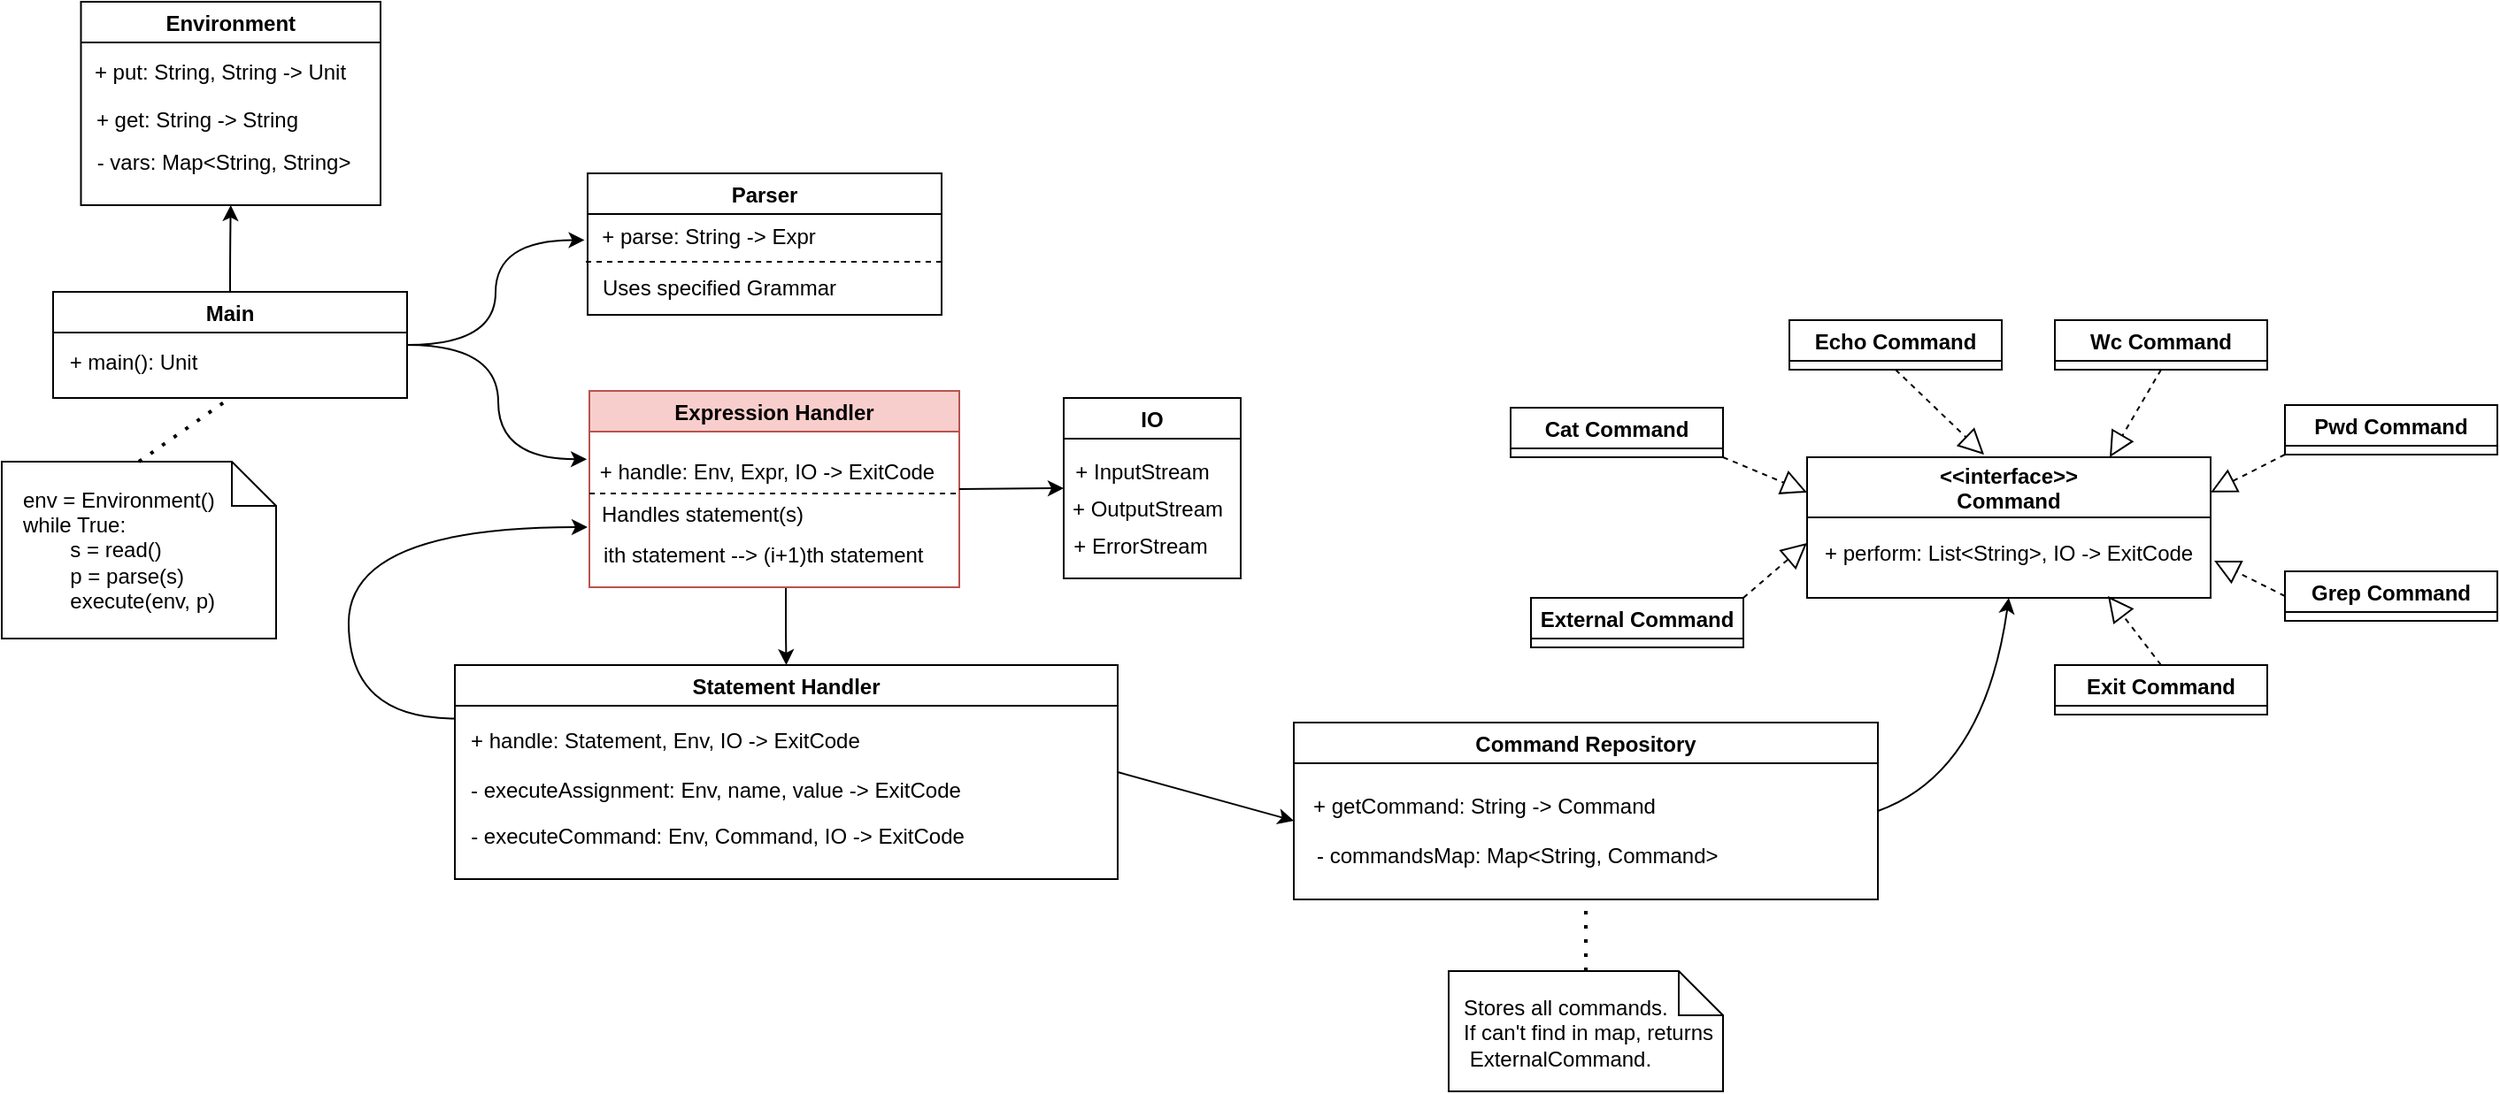 <mxfile version="16.5.2" type="device"><diagram id="C5RBs43oDa-KdzZeNtuy" name="Page-1"><mxGraphModel dx="1483" dy="831" grid="1" gridSize="10" guides="1" tooltips="1" connect="1" arrows="1" fold="1" page="1" pageScale="1" pageWidth="827" pageHeight="1169" math="0" shadow="0"><root><mxCell id="WIyWlLk6GJQsqaUBKTNV-0"/><mxCell id="WIyWlLk6GJQsqaUBKTNV-1" parent="WIyWlLk6GJQsqaUBKTNV-0"/><mxCell id="Cs-a5WnQPKpJlkeCqXBm-17" style="edgeStyle=orthogonalEdgeStyle;orthogonalLoop=1;jettySize=auto;html=1;entryX=0.002;entryY=0.587;entryDx=0;entryDy=0;entryPerimeter=0;curved=1;" parent="WIyWlLk6GJQsqaUBKTNV-1" source="Cs-a5WnQPKpJlkeCqXBm-9" target="Cs-a5WnQPKpJlkeCqXBm-2" edge="1"><mxGeometry relative="1" as="geometry"/></mxCell><mxCell id="Cs-a5WnQPKpJlkeCqXBm-27" style="edgeStyle=orthogonalEdgeStyle;curved=1;orthogonalLoop=1;jettySize=auto;html=1;entryX=-0.007;entryY=0.348;entryDx=0;entryDy=0;entryPerimeter=0;" parent="WIyWlLk6GJQsqaUBKTNV-1" source="Cs-a5WnQPKpJlkeCqXBm-9" target="Cs-a5WnQPKpJlkeCqXBm-18" edge="1"><mxGeometry relative="1" as="geometry"/></mxCell><mxCell id="Cs-a5WnQPKpJlkeCqXBm-44" style="edgeStyle=orthogonalEdgeStyle;curved=1;orthogonalLoop=1;jettySize=auto;html=1;entryX=0.5;entryY=1;entryDx=0;entryDy=0;" parent="WIyWlLk6GJQsqaUBKTNV-1" source="Cs-a5WnQPKpJlkeCqXBm-9" target="Cs-a5WnQPKpJlkeCqXBm-37" edge="1"><mxGeometry relative="1" as="geometry"/></mxCell><mxCell id="Cs-a5WnQPKpJlkeCqXBm-9" value="Main" style="swimlane;" parent="WIyWlLk6GJQsqaUBKTNV-1" vertex="1"><mxGeometry x="149" y="218" width="200" height="60" as="geometry"/></mxCell><mxCell id="Cs-a5WnQPKpJlkeCqXBm-11" value="+ main(): Unit" style="text;html=1;align=center;verticalAlign=middle;resizable=0;points=[];autosize=1;strokeColor=none;fillColor=none;" parent="Cs-a5WnQPKpJlkeCqXBm-9" vertex="1"><mxGeometry y="30" width="90" height="20" as="geometry"/></mxCell><mxCell id="Cs-a5WnQPKpJlkeCqXBm-13" value="" style="group" parent="WIyWlLk6GJQsqaUBKTNV-1" vertex="1" connectable="0"><mxGeometry x="450" y="151" width="201" height="80" as="geometry"/></mxCell><mxCell id="Cs-a5WnQPKpJlkeCqXBm-1" value="Parser" style="swimlane;" parent="Cs-a5WnQPKpJlkeCqXBm-13" vertex="1"><mxGeometry x="1" width="200" height="80" as="geometry"/></mxCell><mxCell id="Cs-a5WnQPKpJlkeCqXBm-7" value="" style="endArrow=none;dashed=1;html=1;rounded=0;" parent="Cs-a5WnQPKpJlkeCqXBm-1" edge="1"><mxGeometry width="50" height="50" relative="1" as="geometry"><mxPoint x="-1" y="50" as="sourcePoint"/><mxPoint x="200" y="50" as="targetPoint"/></mxGeometry></mxCell><mxCell id="Cs-a5WnQPKpJlkeCqXBm-5" value="Uses specified Grammar" style="text;html=1;align=center;verticalAlign=middle;resizable=0;points=[];autosize=1;strokeColor=none;fillColor=none;" parent="Cs-a5WnQPKpJlkeCqXBm-1" vertex="1"><mxGeometry x="-1" y="55" width="150" height="20" as="geometry"/></mxCell><mxCell id="Cs-a5WnQPKpJlkeCqXBm-12" value="" style="group" parent="Cs-a5WnQPKpJlkeCqXBm-13" vertex="1" connectable="0"><mxGeometry y="26" width="135" height="49" as="geometry"/></mxCell><mxCell id="Cs-a5WnQPKpJlkeCqXBm-2" value="+ parse: String -&amp;gt; Expr" style="text;html=1;align=center;verticalAlign=middle;resizable=0;points=[];autosize=1;strokeColor=none;fillColor=none;" parent="Cs-a5WnQPKpJlkeCqXBm-12" vertex="1"><mxGeometry x="-1" width="140" height="20" as="geometry"/></mxCell><mxCell id="uQDbTDQmtZZjswnNIoaJ-18" value="" style="edgeStyle=orthogonalEdgeStyle;rounded=0;orthogonalLoop=1;jettySize=auto;html=1;entryX=0.5;entryY=0;entryDx=0;entryDy=0;" edge="1" parent="WIyWlLk6GJQsqaUBKTNV-1" source="Cs-a5WnQPKpJlkeCqXBm-18" target="Cs-a5WnQPKpJlkeCqXBm-25"><mxGeometry relative="1" as="geometry"><Array as="points"><mxPoint x="563" y="410"/><mxPoint x="563" y="410"/></Array></mxGeometry></mxCell><mxCell id="Cs-a5WnQPKpJlkeCqXBm-18" value="Expression Handler" style="swimlane;fillColor=#f8cecc;strokeColor=#b85450;" parent="WIyWlLk6GJQsqaUBKTNV-1" vertex="1"><mxGeometry x="452" y="274" width="209" height="111" as="geometry"><mxRectangle x="450" y="283" width="150" height="23" as="alternateBounds"/></mxGeometry></mxCell><mxCell id="Cs-a5WnQPKpJlkeCqXBm-34" value="Handles statement(s)" style="text;html=1;align=left;verticalAlign=middle;resizable=0;points=[];autosize=1;strokeColor=none;fillColor=none;" parent="Cs-a5WnQPKpJlkeCqXBm-18" vertex="1"><mxGeometry x="5" y="60" width="130" height="20" as="geometry"/></mxCell><mxCell id="Cs-a5WnQPKpJlkeCqXBm-101" value="ith statement --&amp;gt; (i+1)th statement" style="text;html=1;align=left;verticalAlign=middle;resizable=0;points=[];autosize=1;" parent="Cs-a5WnQPKpJlkeCqXBm-18" vertex="1"><mxGeometry x="6" y="83" width="200" height="20" as="geometry"/></mxCell><mxCell id="uQDbTDQmtZZjswnNIoaJ-16" value="" style="endArrow=none;dashed=1;html=1;rounded=0;" edge="1" parent="Cs-a5WnQPKpJlkeCqXBm-18"><mxGeometry width="50" height="50" relative="1" as="geometry"><mxPoint y="58" as="sourcePoint"/><mxPoint x="208" y="58" as="targetPoint"/></mxGeometry></mxCell><mxCell id="Cs-a5WnQPKpJlkeCqXBm-25" value="Statement Handler" style="swimlane;" parent="WIyWlLk6GJQsqaUBKTNV-1" vertex="1"><mxGeometry x="376" y="429" width="374.5" height="121" as="geometry"/></mxCell><mxCell id="Cs-a5WnQPKpJlkeCqXBm-26" value="- executeAssignment: Env, name, value -&amp;gt; ExitCode" style="text;html=1;align=left;verticalAlign=middle;resizable=0;points=[];autosize=1;strokeColor=none;fillColor=none;" parent="Cs-a5WnQPKpJlkeCqXBm-25" vertex="1"><mxGeometry x="7" y="61" width="290" height="20" as="geometry"/></mxCell><mxCell id="Cs-a5WnQPKpJlkeCqXBm-50" value="+ handle:&amp;nbsp;&lt;span style=&quot;text-align: center&quot;&gt;Statement, Env&lt;/span&gt;&lt;span style=&quot;text-align: center&quot;&gt;, IO -&amp;gt; ExitCode&lt;br&gt;&lt;/span&gt;" style="text;html=1;align=left;verticalAlign=middle;resizable=0;points=[];autosize=1;strokeColor=none;fillColor=none;" parent="Cs-a5WnQPKpJlkeCqXBm-25" vertex="1"><mxGeometry x="7" y="33" width="240" height="20" as="geometry"/></mxCell><mxCell id="Cs-a5WnQPKpJlkeCqXBm-67" value="&lt;div style=&quot;text-align: left&quot;&gt;&lt;span&gt;- executeCommand: Env, Command, IO -&amp;gt; ExitCode&lt;/span&gt;&lt;/div&gt;" style="text;html=1;align=center;verticalAlign=middle;resizable=0;points=[];autosize=1;strokeColor=none;fillColor=none;" parent="Cs-a5WnQPKpJlkeCqXBm-25" vertex="1"><mxGeometry x="3" y="87" width="290" height="20" as="geometry"/></mxCell><mxCell id="Cs-a5WnQPKpJlkeCqXBm-36" value="" style="group" parent="WIyWlLk6GJQsqaUBKTNV-1" vertex="1" connectable="0"><mxGeometry x="164" y="54" width="170" height="115" as="geometry"/></mxCell><mxCell id="Cs-a5WnQPKpJlkeCqXBm-37" value="Environment" style="swimlane;" parent="Cs-a5WnQPKpJlkeCqXBm-36" vertex="1"><mxGeometry x="0.745" width="169.255" height="115.0" as="geometry"/></mxCell><mxCell id="Cs-a5WnQPKpJlkeCqXBm-100" value="+ put: String, String -&amp;gt; Unit" style="text;html=1;align=center;verticalAlign=middle;resizable=0;points=[];autosize=1;strokeColor=none;fillColor=none;" parent="Cs-a5WnQPKpJlkeCqXBm-37" vertex="1"><mxGeometry x="-1.741" y="29.998" width="160" height="20" as="geometry"/></mxCell><mxCell id="uQDbTDQmtZZjswnNIoaJ-15" value="+ get: String -&amp;gt; String" style="text;html=1;align=center;verticalAlign=middle;resizable=0;points=[];autosize=1;strokeColor=none;fillColor=none;" vertex="1" parent="Cs-a5WnQPKpJlkeCqXBm-37"><mxGeometry x="-0.001" y="56.998" width="130" height="20" as="geometry"/></mxCell><mxCell id="Cs-a5WnQPKpJlkeCqXBm-42" value="- vars: Map&amp;lt;String, String&amp;gt;" style="text;html=1;align=center;verticalAlign=middle;resizable=0;points=[];autosize=1;strokeColor=none;fillColor=none;" parent="Cs-a5WnQPKpJlkeCqXBm-37" vertex="1"><mxGeometry x="-9.104e-15" y="81.003" width="160" height="20" as="geometry"/></mxCell><mxCell id="Cs-a5WnQPKpJlkeCqXBm-61" style="edgeStyle=orthogonalEdgeStyle;curved=1;orthogonalLoop=1;jettySize=auto;html=1;exitX=0;exitY=0.25;exitDx=0;exitDy=0;" parent="WIyWlLk6GJQsqaUBKTNV-1" edge="1" source="Cs-a5WnQPKpJlkeCqXBm-25"><mxGeometry relative="1" as="geometry"><mxPoint x="451" y="351" as="targetPoint"/><mxPoint x="381" y="460" as="sourcePoint"/><Array as="points"><mxPoint x="376" y="460"/><mxPoint x="316" y="460"/><mxPoint x="316" y="351"/></Array></mxGeometry></mxCell><mxCell id="Cs-a5WnQPKpJlkeCqXBm-23" value="+ handle:&amp;nbsp;Env,&amp;nbsp;Expr, IO -&amp;gt; ExitCode" style="text;html=1;align=center;verticalAlign=middle;resizable=0;points=[];autosize=1;strokeColor=none;fillColor=none;" parent="WIyWlLk6GJQsqaUBKTNV-1" vertex="1"><mxGeometry x="452" y="310" width="200" height="20" as="geometry"/></mxCell><mxCell id="Cs-a5WnQPKpJlkeCqXBm-112" value="" style="endArrow=classic;html=1;rounded=0;exitX=1;exitY=0.5;exitDx=0;exitDy=0;" parent="WIyWlLk6GJQsqaUBKTNV-1" source="Cs-a5WnQPKpJlkeCqXBm-25" edge="1"><mxGeometry width="50" height="50" relative="1" as="geometry"><mxPoint x="820" y="550" as="sourcePoint"/><mxPoint x="850" y="517" as="targetPoint"/></mxGeometry></mxCell><mxCell id="BMXwAwMCUcNS7Uc-asqV-0" value="IO" style="swimlane;" parent="WIyWlLk6GJQsqaUBKTNV-1" vertex="1"><mxGeometry x="720" y="278" width="100" height="102" as="geometry"/></mxCell><mxCell id="BMXwAwMCUcNS7Uc-asqV-4" value="+ InputStream" style="text;html=1;align=center;verticalAlign=middle;resizable=0;points=[];autosize=1;strokeColor=none;fillColor=none;" parent="BMXwAwMCUcNS7Uc-asqV-0" vertex="1"><mxGeometry x="-1.0" y="31.5" width="90" height="20" as="geometry"/></mxCell><mxCell id="BMXwAwMCUcNS7Uc-asqV-5" value="+ OutputStream" style="text;html=1;align=center;verticalAlign=middle;resizable=0;points=[];autosize=1;strokeColor=none;fillColor=none;" parent="BMXwAwMCUcNS7Uc-asqV-0" vertex="1"><mxGeometry x="-3" y="52.5" width="100" height="20" as="geometry"/></mxCell><mxCell id="uQDbTDQmtZZjswnNIoaJ-23" value="+ ErrorStream" style="text;html=1;align=center;verticalAlign=middle;resizable=0;points=[];autosize=1;strokeColor=none;fillColor=none;" vertex="1" parent="BMXwAwMCUcNS7Uc-asqV-0"><mxGeometry x="-2" y="73.5" width="90" height="20" as="geometry"/></mxCell><mxCell id="BMXwAwMCUcNS7Uc-asqV-8" value="" style="endArrow=classic;html=1;rounded=0;exitX=1;exitY=0.5;exitDx=0;exitDy=0;entryX=0;entryY=0.5;entryDx=0;entryDy=0;" parent="WIyWlLk6GJQsqaUBKTNV-1" source="Cs-a5WnQPKpJlkeCqXBm-18" target="BMXwAwMCUcNS7Uc-asqV-0" edge="1"><mxGeometry width="50" height="50" relative="1" as="geometry"><mxPoint x="660" y="350" as="sourcePoint"/><mxPoint x="720" y="290" as="targetPoint"/></mxGeometry></mxCell><mxCell id="Cs-a5WnQPKpJlkeCqXBm-68" value="&lt;&lt;interface&gt;&gt;&#10;Command" style="swimlane;startSize=34;" parent="WIyWlLk6GJQsqaUBKTNV-1" vertex="1"><mxGeometry x="1140" y="311.5" width="228" height="79.5" as="geometry"/></mxCell><mxCell id="Cs-a5WnQPKpJlkeCqXBm-76" value="+ perform:&lt;span&gt;&amp;nbsp;List&amp;lt;String&amp;gt;, IO -&amp;gt; ExitCode&lt;/span&gt;" style="text;html=1;align=left;verticalAlign=middle;resizable=0;points=[];autosize=1;strokeColor=none;fillColor=none;" parent="Cs-a5WnQPKpJlkeCqXBm-68" vertex="1"><mxGeometry x="8" y="44.5" width="220" height="20" as="geometry"/></mxCell><mxCell id="BMXwAwMCUcNS7Uc-asqV-10" value="" style="group" parent="Cs-a5WnQPKpJlkeCqXBm-68" vertex="1" connectable="0"><mxGeometry x="-290" y="150" width="369" height="110" as="geometry"/></mxCell><mxCell id="BMXwAwMCUcNS7Uc-asqV-11" value="Command Repository" style="swimlane;" parent="BMXwAwMCUcNS7Uc-asqV-10" vertex="1"><mxGeometry width="330" height="100" as="geometry"/></mxCell><mxCell id="BMXwAwMCUcNS7Uc-asqV-15" value="+ getCommand: String -&amp;gt; Command" style="text;html=1;align=left;verticalAlign=middle;resizable=0;points=[];autosize=1;strokeColor=none;fillColor=none;" parent="BMXwAwMCUcNS7Uc-asqV-11" vertex="1"><mxGeometry x="9" y="37.498" width="210" height="20" as="geometry"/></mxCell><mxCell id="BMXwAwMCUcNS7Uc-asqV-12" value="- commandsMap: Map&amp;lt;String, Command&amp;gt;" style="text;html=1;align=left;verticalAlign=middle;resizable=0;points=[];autosize=1;strokeColor=none;fillColor=none;" parent="BMXwAwMCUcNS7Uc-asqV-11" vertex="1"><mxGeometry x="11" y="65.503" width="240" height="20" as="geometry"/></mxCell><mxCell id="BMXwAwMCUcNS7Uc-asqV-19" value="" style="endArrow=classic;html=1;exitX=1;exitY=0.5;exitDx=0;exitDy=0;curved=1;entryX=0.5;entryY=1;entryDx=0;entryDy=0;" parent="Cs-a5WnQPKpJlkeCqXBm-68" source="BMXwAwMCUcNS7Uc-asqV-11" target="Cs-a5WnQPKpJlkeCqXBm-68" edge="1"><mxGeometry width="50" height="50" relative="1" as="geometry"><mxPoint x="-90" y="199.5" as="sourcePoint"/><mxPoint x="100" y="149.5" as="targetPoint"/><Array as="points"><mxPoint x="100" y="178.5"/></Array></mxGeometry></mxCell><mxCell id="uQDbTDQmtZZjswnNIoaJ-1" value="Grep Command" style="swimlane;" vertex="1" parent="WIyWlLk6GJQsqaUBKTNV-1"><mxGeometry x="1410" y="376" width="120" height="28" as="geometry"/></mxCell><mxCell id="uQDbTDQmtZZjswnNIoaJ-4" value="" style="endArrow=block;dashed=1;endFill=0;endSize=12;html=1;rounded=0;exitX=0.5;exitY=1;exitDx=0;exitDy=0;" edge="1" parent="WIyWlLk6GJQsqaUBKTNV-1" source="uQDbTDQmtZZjswnNIoaJ-33"><mxGeometry width="160" relative="1" as="geometry"><mxPoint x="1181" y="261" as="sourcePoint"/><mxPoint x="1240" y="310" as="targetPoint"/></mxGeometry></mxCell><mxCell id="uQDbTDQmtZZjswnNIoaJ-6" value="" style="endArrow=block;dashed=1;endFill=0;endSize=12;html=1;rounded=0;entryX=0.75;entryY=0;entryDx=0;entryDy=0;exitX=0.5;exitY=1;exitDx=0;exitDy=0;" edge="1" parent="WIyWlLk6GJQsqaUBKTNV-1" source="uQDbTDQmtZZjswnNIoaJ-32" target="Cs-a5WnQPKpJlkeCqXBm-68"><mxGeometry width="160" relative="1" as="geometry"><mxPoint x="1331" y="261" as="sourcePoint"/><mxPoint x="1390" y="310" as="targetPoint"/></mxGeometry></mxCell><mxCell id="uQDbTDQmtZZjswnNIoaJ-7" value="" style="endArrow=block;dashed=1;endFill=0;endSize=12;html=1;rounded=0;entryX=1;entryY=0.25;entryDx=0;entryDy=0;exitX=0;exitY=1;exitDx=0;exitDy=0;" edge="1" parent="WIyWlLk6GJQsqaUBKTNV-1" source="uQDbTDQmtZZjswnNIoaJ-31" target="Cs-a5WnQPKpJlkeCqXBm-68"><mxGeometry width="160" relative="1" as="geometry"><mxPoint x="1430" y="279.5" as="sourcePoint"/><mxPoint x="1404" y="330" as="targetPoint"/></mxGeometry></mxCell><mxCell id="uQDbTDQmtZZjswnNIoaJ-8" value="" style="endArrow=block;dashed=1;endFill=0;endSize=12;html=1;rounded=0;exitX=0;exitY=0.5;exitDx=0;exitDy=0;" edge="1" parent="WIyWlLk6GJQsqaUBKTNV-1" source="uQDbTDQmtZZjswnNIoaJ-1"><mxGeometry width="160" relative="1" as="geometry"><mxPoint x="1430" y="306.06" as="sourcePoint"/><mxPoint x="1370" y="370" as="targetPoint"/></mxGeometry></mxCell><mxCell id="uQDbTDQmtZZjswnNIoaJ-9" value="" style="endArrow=block;dashed=1;endFill=0;endSize=12;html=1;rounded=0;exitX=0.5;exitY=0;exitDx=0;exitDy=0;" edge="1" parent="WIyWlLk6GJQsqaUBKTNV-1" source="uQDbTDQmtZZjswnNIoaJ-30"><mxGeometry width="160" relative="1" as="geometry"><mxPoint x="1350" y="434" as="sourcePoint"/><mxPoint x="1310" y="390" as="targetPoint"/></mxGeometry></mxCell><mxCell id="uQDbTDQmtZZjswnNIoaJ-10" value="" style="endArrow=block;dashed=1;endFill=0;endSize=12;html=1;rounded=0;entryX=0;entryY=0.25;entryDx=0;entryDy=0;exitX=1;exitY=1;exitDx=0;exitDy=0;" edge="1" parent="WIyWlLk6GJQsqaUBKTNV-1" source="uQDbTDQmtZZjswnNIoaJ-34" target="Cs-a5WnQPKpJlkeCqXBm-68"><mxGeometry width="160" relative="1" as="geometry"><mxPoint x="1090" y="281" as="sourcePoint"/><mxPoint x="1148" y="339" as="targetPoint"/></mxGeometry></mxCell><mxCell id="uQDbTDQmtZZjswnNIoaJ-11" value="" style="endArrow=block;dashed=1;endFill=0;endSize=12;html=1;rounded=0;exitX=1;exitY=0;exitDx=0;exitDy=0;" edge="1" parent="WIyWlLk6GJQsqaUBKTNV-1" source="uQDbTDQmtZZjswnNIoaJ-35"><mxGeometry width="160" relative="1" as="geometry"><mxPoint x="1080" y="330" as="sourcePoint"/><mxPoint x="1140" y="360" as="targetPoint"/></mxGeometry></mxCell><mxCell id="uQDbTDQmtZZjswnNIoaJ-21" value="" style="shape=note2;boundedLbl=1;whiteSpace=wrap;html=1;size=25;verticalAlign=top;align=center;strokeColor=default;" vertex="1" parent="WIyWlLk6GJQsqaUBKTNV-1"><mxGeometry x="937.5" y="602" width="155" height="68" as="geometry"/></mxCell><mxCell id="uQDbTDQmtZZjswnNIoaJ-22" value="" style="endArrow=none;dashed=1;html=1;dashPattern=1 3;strokeWidth=2;rounded=0;entryX=0.5;entryY=1;entryDx=0;entryDy=0;exitX=0.5;exitY=0;exitDx=0;exitDy=0;exitPerimeter=0;" edge="1" parent="WIyWlLk6GJQsqaUBKTNV-1" source="uQDbTDQmtZZjswnNIoaJ-21" target="BMXwAwMCUcNS7Uc-asqV-11"><mxGeometry width="50" height="50" relative="1" as="geometry"><mxPoint x="730" y="720" as="sourcePoint"/><mxPoint x="780" y="670" as="targetPoint"/></mxGeometry></mxCell><mxCell id="uQDbTDQmtZZjswnNIoaJ-24" value="" style="shape=note2;boundedLbl=1;whiteSpace=wrap;html=1;size=25;verticalAlign=top;align=center;strokeColor=default;" vertex="1" parent="WIyWlLk6GJQsqaUBKTNV-1"><mxGeometry x="120" y="314" width="155" height="100" as="geometry"/></mxCell><mxCell id="Cs-a5WnQPKpJlkeCqXBm-20" value="env = Environment()&lt;br&gt;while True:&lt;br&gt;&lt;div&gt;&lt;span style=&quot;white-space: pre&quot;&gt;&#9;&lt;/span&gt;&lt;span&gt;s = read()&lt;/span&gt;&lt;/div&gt;&lt;span style=&quot;white-space: pre&quot;&gt;&#9;&lt;/span&gt;p = parse(s)&lt;br&gt;&lt;span style=&quot;white-space: pre&quot;&gt;&#9;&lt;/span&gt;execute(env, p)" style="text;html=1;align=left;verticalAlign=middle;resizable=0;points=[];autosize=1;strokeColor=none;fillColor=none;" parent="WIyWlLk6GJQsqaUBKTNV-1" vertex="1"><mxGeometry x="130" y="324" width="120" height="80" as="geometry"/></mxCell><mxCell id="uQDbTDQmtZZjswnNIoaJ-26" value="&lt;span&gt;Stores all commands.&lt;br&gt;If can't find in map, returns&lt;br&gt;&amp;nbsp;ExternalCommand.&lt;/span&gt;" style="text;html=1;align=left;verticalAlign=middle;resizable=0;points=[];autosize=1;strokeColor=none;fillColor=none;" vertex="1" parent="WIyWlLk6GJQsqaUBKTNV-1"><mxGeometry x="944" y="612" width="160" height="50" as="geometry"/></mxCell><mxCell id="uQDbTDQmtZZjswnNIoaJ-28" value="" style="endArrow=none;dashed=1;html=1;dashPattern=1 3;strokeWidth=2;rounded=0;exitX=0.5;exitY=0;exitDx=0;exitDy=0;exitPerimeter=0;entryX=0.5;entryY=1;entryDx=0;entryDy=0;" edge="1" parent="WIyWlLk6GJQsqaUBKTNV-1" source="uQDbTDQmtZZjswnNIoaJ-24" target="Cs-a5WnQPKpJlkeCqXBm-9"><mxGeometry width="50" height="50" relative="1" as="geometry"><mxPoint x="248.66" y="320.0" as="sourcePoint"/><mxPoint x="220" y="290" as="targetPoint"/></mxGeometry></mxCell><mxCell id="uQDbTDQmtZZjswnNIoaJ-30" value="Exit Command" style="swimlane;" vertex="1" parent="WIyWlLk6GJQsqaUBKTNV-1"><mxGeometry x="1280" y="429" width="120" height="28" as="geometry"/></mxCell><mxCell id="uQDbTDQmtZZjswnNIoaJ-31" value="Pwd Command" style="swimlane;" vertex="1" parent="WIyWlLk6GJQsqaUBKTNV-1"><mxGeometry x="1410" y="282" width="120" height="28" as="geometry"/></mxCell><mxCell id="uQDbTDQmtZZjswnNIoaJ-32" value="Wc Command" style="swimlane;" vertex="1" parent="WIyWlLk6GJQsqaUBKTNV-1"><mxGeometry x="1280" y="234" width="120" height="28" as="geometry"/></mxCell><mxCell id="uQDbTDQmtZZjswnNIoaJ-33" value="Echo Command" style="swimlane;" vertex="1" parent="WIyWlLk6GJQsqaUBKTNV-1"><mxGeometry x="1130" y="234" width="120" height="28" as="geometry"/></mxCell><mxCell id="uQDbTDQmtZZjswnNIoaJ-34" value="Cat Command" style="swimlane;" vertex="1" parent="WIyWlLk6GJQsqaUBKTNV-1"><mxGeometry x="972.5" y="283.5" width="120" height="28" as="geometry"/></mxCell><mxCell id="uQDbTDQmtZZjswnNIoaJ-35" value="External Command" style="swimlane;" vertex="1" parent="WIyWlLk6GJQsqaUBKTNV-1"><mxGeometry x="984" y="391" width="120" height="28" as="geometry"/></mxCell></root></mxGraphModel></diagram></mxfile>
